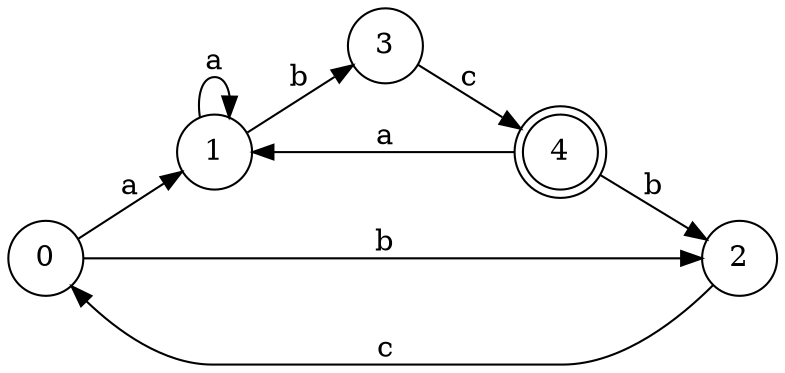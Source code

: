 digraph DFA {
rankdir="LR"
node [shape=circle];
0 -> 1 [label="a"];
0 -> 2 [label="b"];
1 -> 1 [label="a"];
1 -> 3 [label="b"];
2 -> 0 [label="c"];
3 -> 4 [label="c"];
4 -> 1 [label="a"];
4 -> 2 [label="b"];
4[label="4"shape=doublecircle];
}
